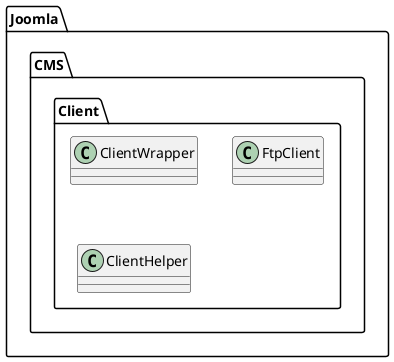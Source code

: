 @startuml
class Joomla.CMS.Client.ClientWrapper

class Joomla.CMS.Client.FtpClient
class Joomla.CMS.Client.ClientHelper
@enduml
